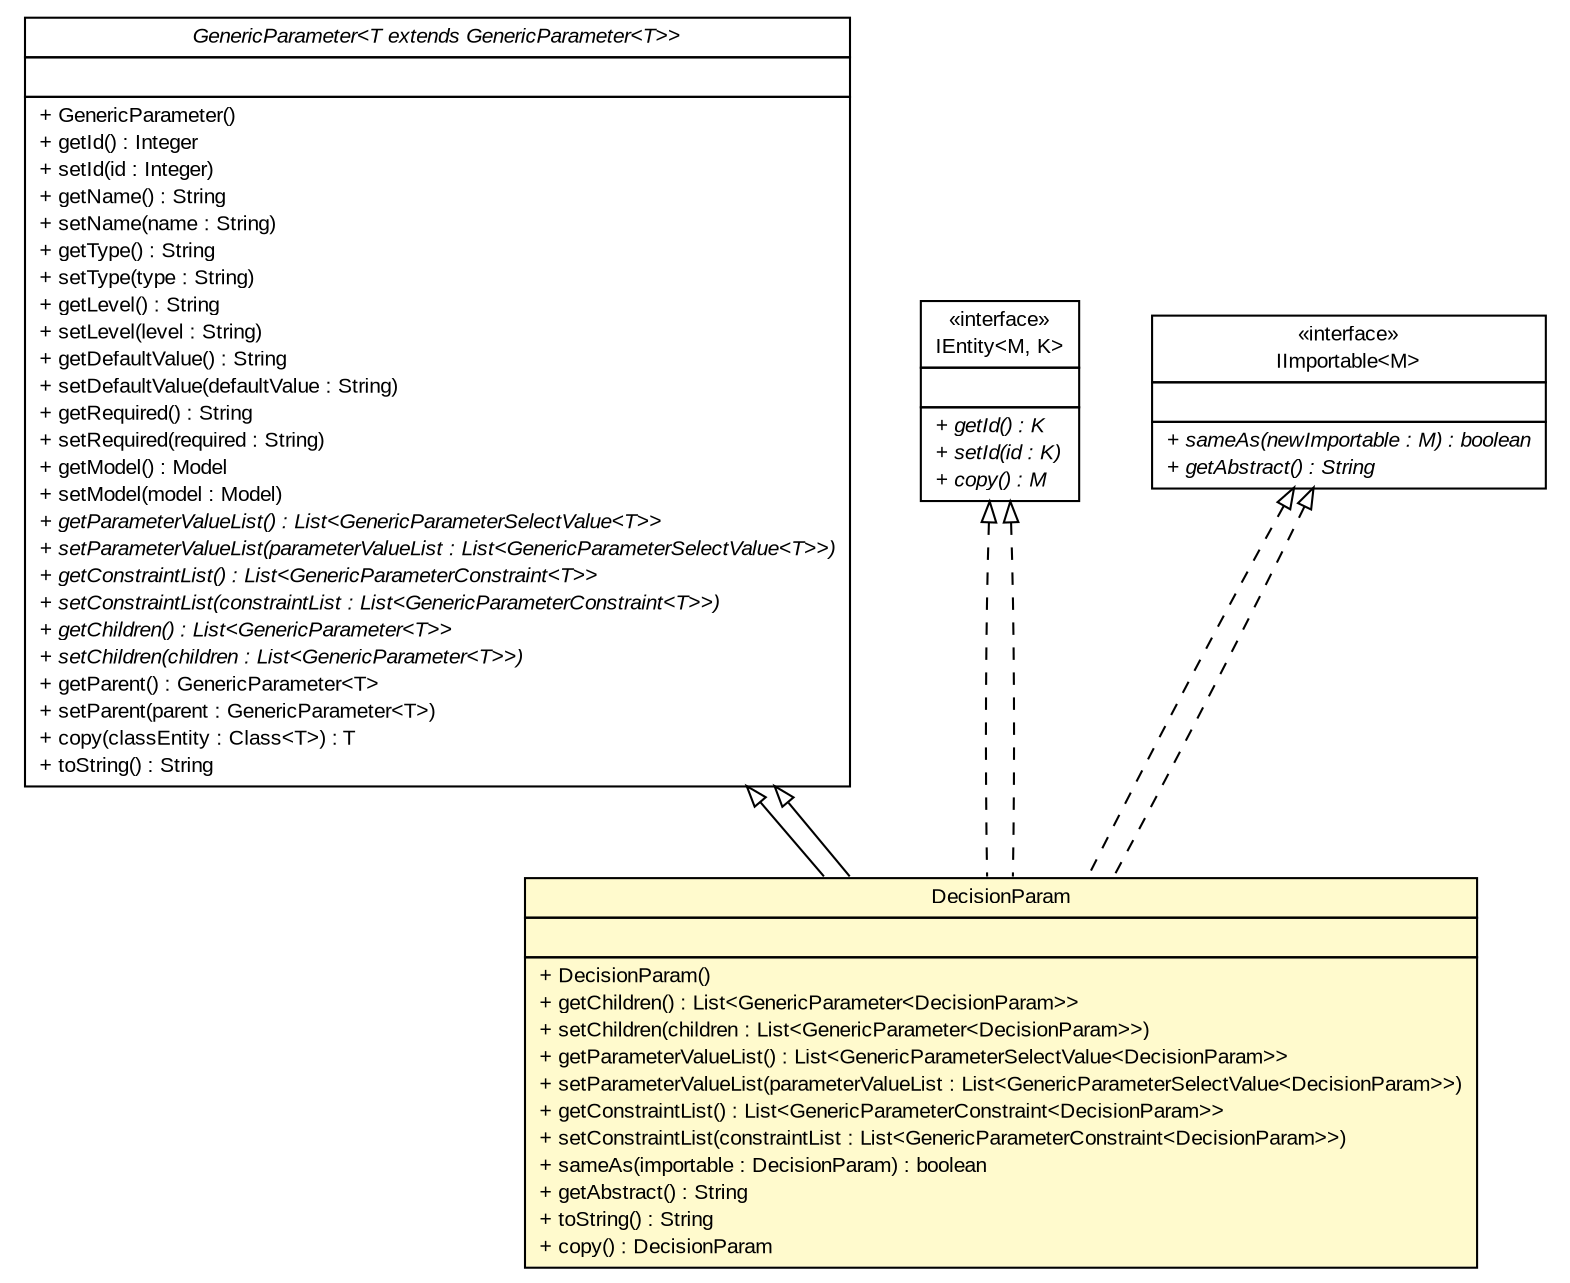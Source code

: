 #!/usr/local/bin/dot
#
# Class diagram 
# Generated by UMLGraph version R5_6-24-gf6e263 (http://www.umlgraph.org/)
#

digraph G {
	edge [fontname="arial",fontsize=10,labelfontname="arial",labelfontsize=10];
	node [fontname="arial",fontsize=10,shape=plaintext];
	nodesep=0.25;
	ranksep=0.5;
	// gov.sandia.cf.model.DecisionParam
	c89619 [label=<<table title="gov.sandia.cf.model.DecisionParam" border="0" cellborder="1" cellspacing="0" cellpadding="2" port="p" bgcolor="lemonChiffon" href="./DecisionParam.html">
		<tr><td><table border="0" cellspacing="0" cellpadding="1">
<tr><td align="center" balign="center"> DecisionParam </td></tr>
		</table></td></tr>
		<tr><td><table border="0" cellspacing="0" cellpadding="1">
<tr><td align="left" balign="left">  </td></tr>
		</table></td></tr>
		<tr><td><table border="0" cellspacing="0" cellpadding="1">
<tr><td align="left" balign="left"> + DecisionParam() </td></tr>
<tr><td align="left" balign="left"> + getChildren() : List&lt;GenericParameter&lt;DecisionParam&gt;&gt; </td></tr>
<tr><td align="left" balign="left"> + setChildren(children : List&lt;GenericParameter&lt;DecisionParam&gt;&gt;) </td></tr>
<tr><td align="left" balign="left"> + getParameterValueList() : List&lt;GenericParameterSelectValue&lt;DecisionParam&gt;&gt; </td></tr>
<tr><td align="left" balign="left"> + setParameterValueList(parameterValueList : List&lt;GenericParameterSelectValue&lt;DecisionParam&gt;&gt;) </td></tr>
<tr><td align="left" balign="left"> + getConstraintList() : List&lt;GenericParameterConstraint&lt;DecisionParam&gt;&gt; </td></tr>
<tr><td align="left" balign="left"> + setConstraintList(constraintList : List&lt;GenericParameterConstraint&lt;DecisionParam&gt;&gt;) </td></tr>
<tr><td align="left" balign="left"> + sameAs(importable : DecisionParam) : boolean </td></tr>
<tr><td align="left" balign="left"> + getAbstract() : String </td></tr>
<tr><td align="left" balign="left"> + toString() : String </td></tr>
<tr><td align="left" balign="left"> + copy() : DecisionParam </td></tr>
		</table></td></tr>
		</table>>, URL="./DecisionParam.html", fontname="arial", fontcolor="black", fontsize=10.0];
	// gov.sandia.cf.model.GenericParameter<T extends gov.sandia.cf.model.GenericParameter<T>>
	c89626 [label=<<table title="gov.sandia.cf.model.GenericParameter" border="0" cellborder="1" cellspacing="0" cellpadding="2" port="p" href="./GenericParameter.html">
		<tr><td><table border="0" cellspacing="0" cellpadding="1">
<tr><td align="center" balign="center"><font face="arial italic"> GenericParameter&lt;T extends GenericParameter&lt;T&gt;&gt; </font></td></tr>
		</table></td></tr>
		<tr><td><table border="0" cellspacing="0" cellpadding="1">
<tr><td align="left" balign="left">  </td></tr>
		</table></td></tr>
		<tr><td><table border="0" cellspacing="0" cellpadding="1">
<tr><td align="left" balign="left"> + GenericParameter() </td></tr>
<tr><td align="left" balign="left"> + getId() : Integer </td></tr>
<tr><td align="left" balign="left"> + setId(id : Integer) </td></tr>
<tr><td align="left" balign="left"> + getName() : String </td></tr>
<tr><td align="left" balign="left"> + setName(name : String) </td></tr>
<tr><td align="left" balign="left"> + getType() : String </td></tr>
<tr><td align="left" balign="left"> + setType(type : String) </td></tr>
<tr><td align="left" balign="left"> + getLevel() : String </td></tr>
<tr><td align="left" balign="left"> + setLevel(level : String) </td></tr>
<tr><td align="left" balign="left"> + getDefaultValue() : String </td></tr>
<tr><td align="left" balign="left"> + setDefaultValue(defaultValue : String) </td></tr>
<tr><td align="left" balign="left"> + getRequired() : String </td></tr>
<tr><td align="left" balign="left"> + setRequired(required : String) </td></tr>
<tr><td align="left" balign="left"> + getModel() : Model </td></tr>
<tr><td align="left" balign="left"> + setModel(model : Model) </td></tr>
<tr><td align="left" balign="left"><font face="arial italic" point-size="10.0"> + getParameterValueList() : List&lt;GenericParameterSelectValue&lt;T&gt;&gt; </font></td></tr>
<tr><td align="left" balign="left"><font face="arial italic" point-size="10.0"> + setParameterValueList(parameterValueList : List&lt;GenericParameterSelectValue&lt;T&gt;&gt;) </font></td></tr>
<tr><td align="left" balign="left"><font face="arial italic" point-size="10.0"> + getConstraintList() : List&lt;GenericParameterConstraint&lt;T&gt;&gt; </font></td></tr>
<tr><td align="left" balign="left"><font face="arial italic" point-size="10.0"> + setConstraintList(constraintList : List&lt;GenericParameterConstraint&lt;T&gt;&gt;) </font></td></tr>
<tr><td align="left" balign="left"><font face="arial italic" point-size="10.0"> + getChildren() : List&lt;GenericParameter&lt;T&gt;&gt; </font></td></tr>
<tr><td align="left" balign="left"><font face="arial italic" point-size="10.0"> + setChildren(children : List&lt;GenericParameter&lt;T&gt;&gt;) </font></td></tr>
<tr><td align="left" balign="left"> + getParent() : GenericParameter&lt;T&gt; </td></tr>
<tr><td align="left" balign="left"> + setParent(parent : GenericParameter&lt;T&gt;) </td></tr>
<tr><td align="left" balign="left"> + copy(classEntity : Class&lt;T&gt;) : T </td></tr>
<tr><td align="left" balign="left"> + toString() : String </td></tr>
		</table></td></tr>
		</table>>, URL="./GenericParameter.html", fontname="arial", fontcolor="black", fontsize=10.0];
	// gov.sandia.cf.model.IEntity<M, K>
	c89639 [label=<<table title="gov.sandia.cf.model.IEntity" border="0" cellborder="1" cellspacing="0" cellpadding="2" port="p" href="./IEntity.html">
		<tr><td><table border="0" cellspacing="0" cellpadding="1">
<tr><td align="center" balign="center"> &#171;interface&#187; </td></tr>
<tr><td align="center" balign="center"> IEntity&lt;M, K&gt; </td></tr>
		</table></td></tr>
		<tr><td><table border="0" cellspacing="0" cellpadding="1">
<tr><td align="left" balign="left">  </td></tr>
		</table></td></tr>
		<tr><td><table border="0" cellspacing="0" cellpadding="1">
<tr><td align="left" balign="left"><font face="arial italic" point-size="10.0"> + getId() : K </font></td></tr>
<tr><td align="left" balign="left"><font face="arial italic" point-size="10.0"> + setId(id : K) </font></td></tr>
<tr><td align="left" balign="left"><font face="arial italic" point-size="10.0"> + copy() : M </font></td></tr>
		</table></td></tr>
		</table>>, URL="./IEntity.html", fontname="arial", fontcolor="black", fontsize=10.0];
	// gov.sandia.cf.model.IImportable<M>
	c89643 [label=<<table title="gov.sandia.cf.model.IImportable" border="0" cellborder="1" cellspacing="0" cellpadding="2" port="p" href="./IImportable.html">
		<tr><td><table border="0" cellspacing="0" cellpadding="1">
<tr><td align="center" balign="center"> &#171;interface&#187; </td></tr>
<tr><td align="center" balign="center"> IImportable&lt;M&gt; </td></tr>
		</table></td></tr>
		<tr><td><table border="0" cellspacing="0" cellpadding="1">
<tr><td align="left" balign="left">  </td></tr>
		</table></td></tr>
		<tr><td><table border="0" cellspacing="0" cellpadding="1">
<tr><td align="left" balign="left"><font face="arial italic" point-size="10.0"> + sameAs(newImportable : M) : boolean </font></td></tr>
<tr><td align="left" balign="left"><font face="arial italic" point-size="10.0"> + getAbstract() : String </font></td></tr>
		</table></td></tr>
		</table>>, URL="./IImportable.html", fontname="arial", fontcolor="black", fontsize=10.0];
	//gov.sandia.cf.model.DecisionParam extends gov.sandia.cf.model.GenericParameter<gov.sandia.cf.model.DecisionParam>
	c89626:p -> c89619:p [dir=back,arrowtail=empty];
	//gov.sandia.cf.model.DecisionParam implements gov.sandia.cf.model.IEntity<M, K>
	c89639:p -> c89619:p [dir=back,arrowtail=empty,style=dashed];
	//gov.sandia.cf.model.DecisionParam implements gov.sandia.cf.model.IImportable<M>
	c89643:p -> c89619:p [dir=back,arrowtail=empty,style=dashed];
	//gov.sandia.cf.model.DecisionParam extends gov.sandia.cf.model.GenericParameter<gov.sandia.cf.model.DecisionParam>
	c89626:p -> c89619:p [dir=back,arrowtail=empty];
	//gov.sandia.cf.model.DecisionParam implements gov.sandia.cf.model.IEntity<M, K>
	c89639:p -> c89619:p [dir=back,arrowtail=empty,style=dashed];
	//gov.sandia.cf.model.DecisionParam implements gov.sandia.cf.model.IImportable<M>
	c89643:p -> c89619:p [dir=back,arrowtail=empty,style=dashed];
}

